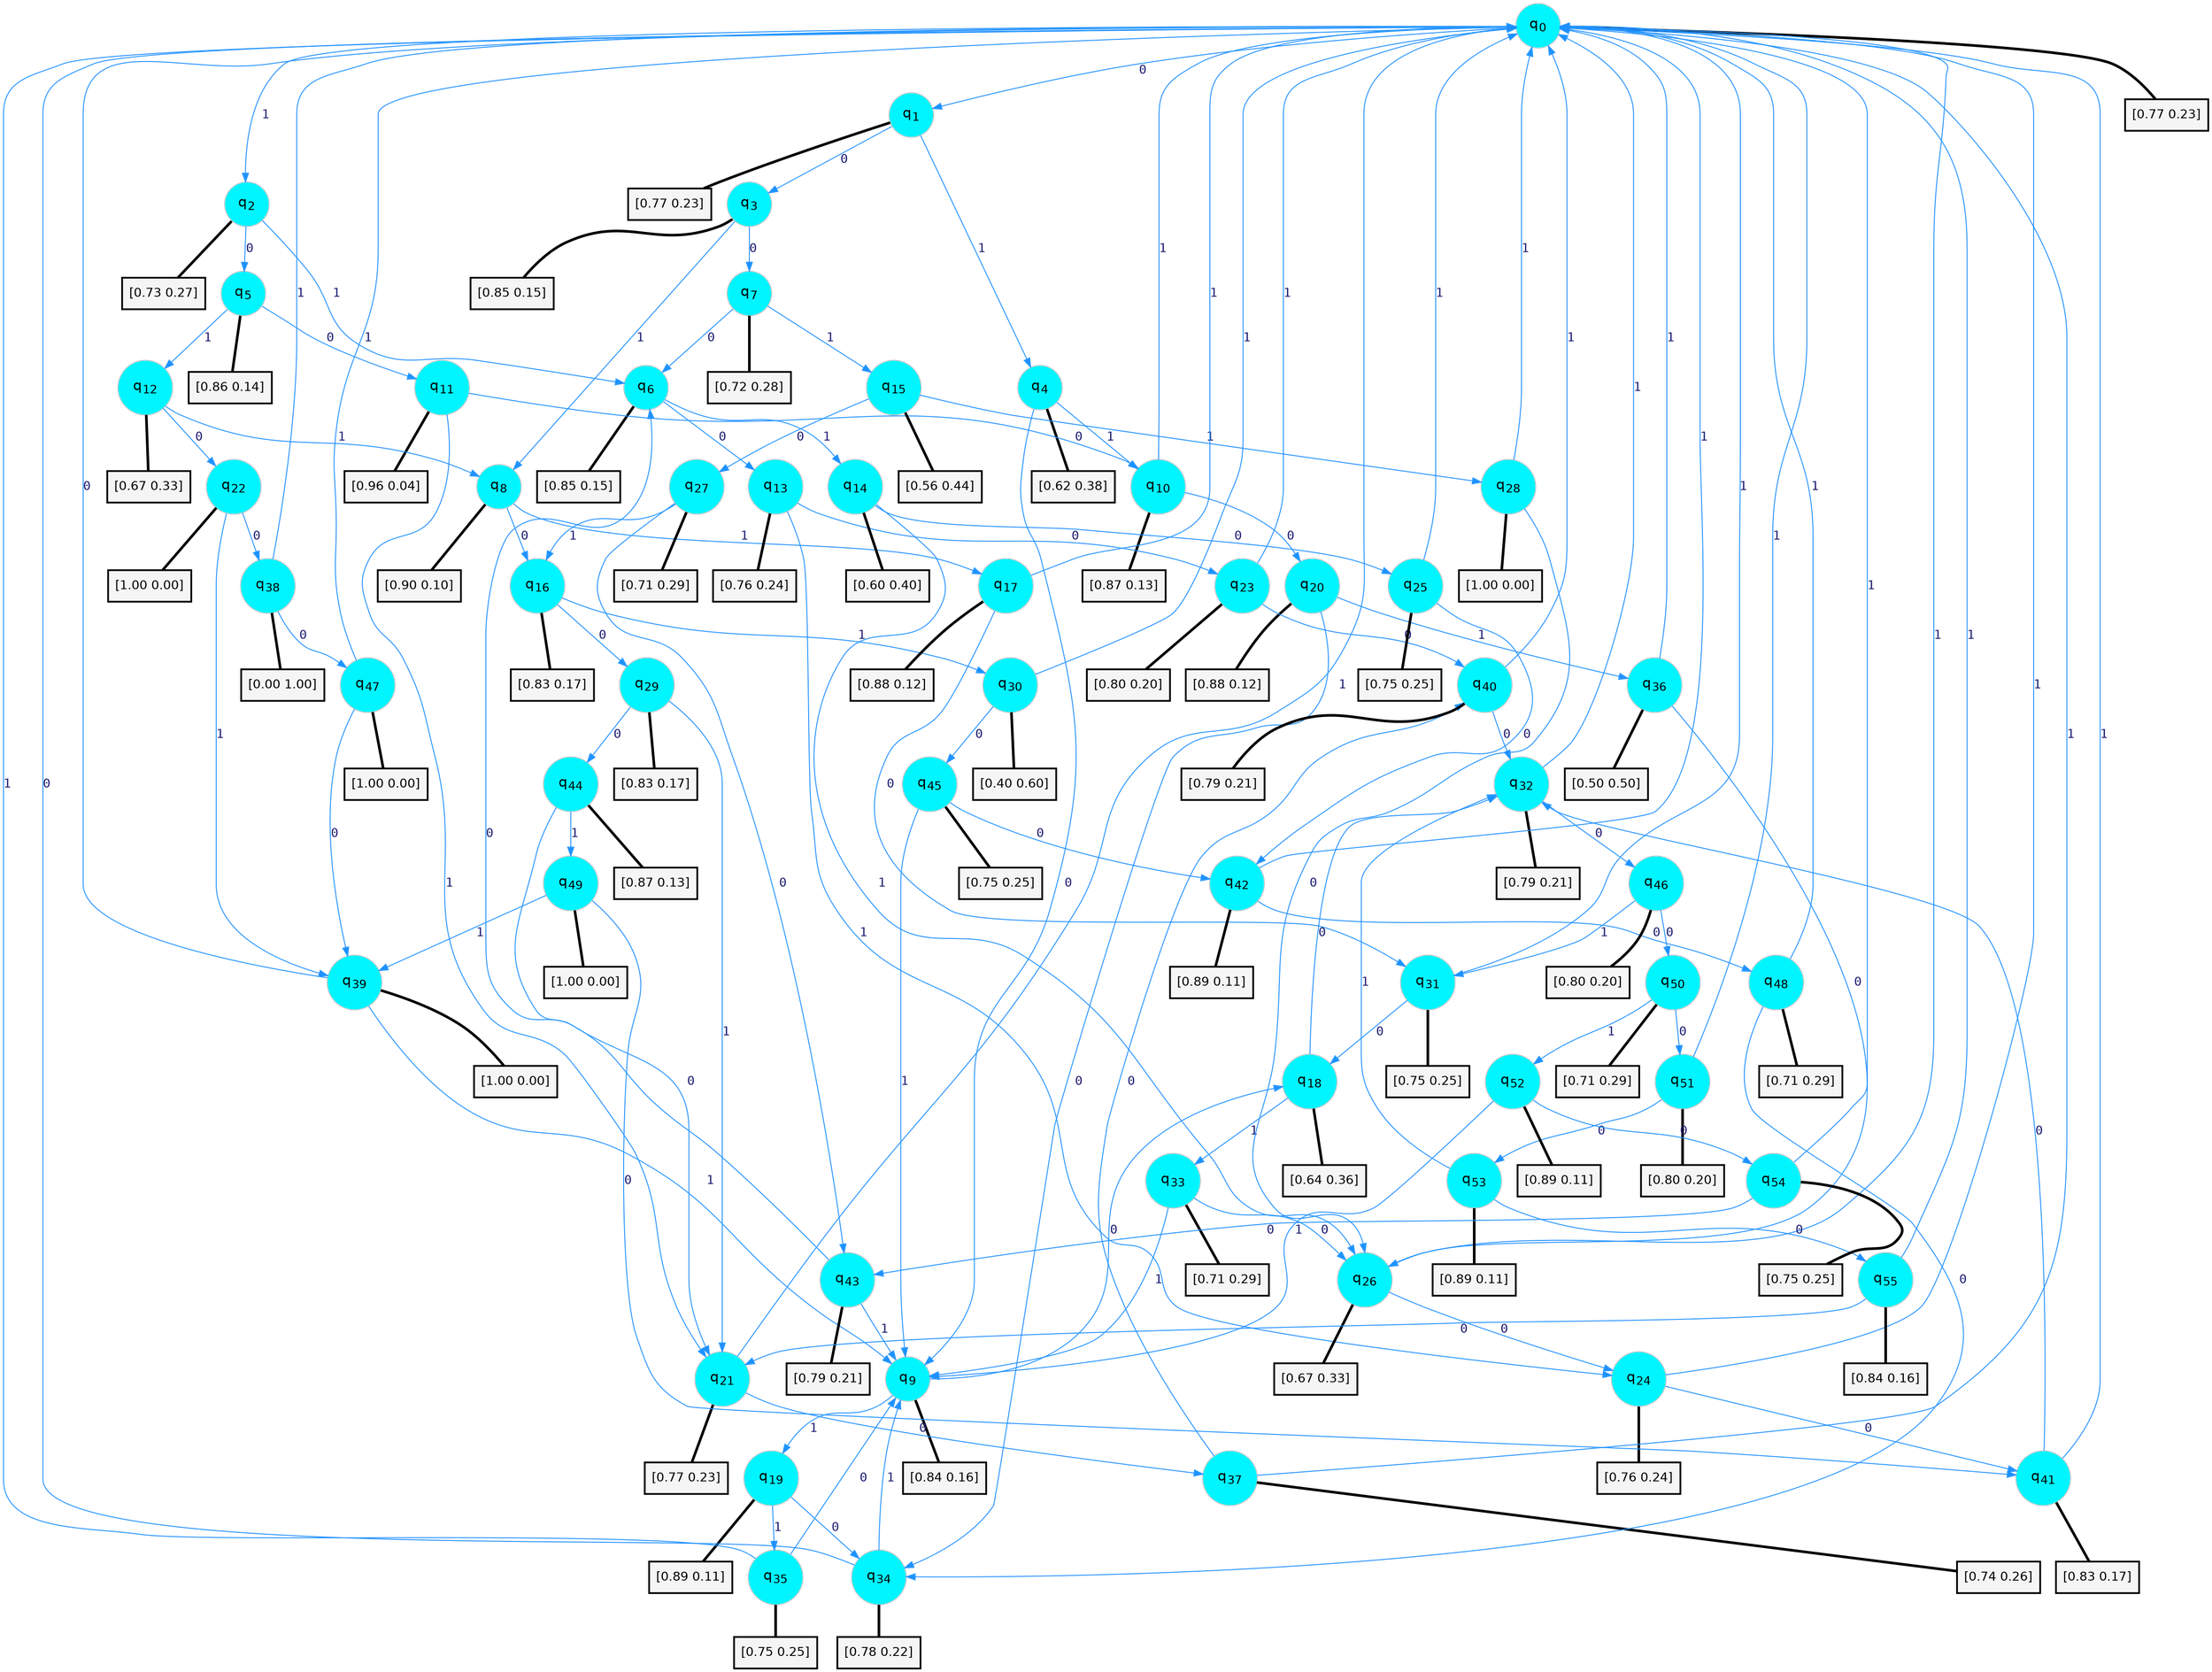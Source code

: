 digraph G {
graph [
bgcolor=transparent, dpi=300, rankdir=TD, size="40,25"];
node [
color=gray, fillcolor=turquoise1, fontcolor=black, fontname=Helvetica, fontsize=16, fontweight=bold, shape=circle, style=filled];
edge [
arrowsize=1, color=dodgerblue1, fontcolor=midnightblue, fontname=courier, fontweight=bold, penwidth=1, style=solid, weight=20];
0[label=<q<SUB>0</SUB>>];
1[label=<q<SUB>1</SUB>>];
2[label=<q<SUB>2</SUB>>];
3[label=<q<SUB>3</SUB>>];
4[label=<q<SUB>4</SUB>>];
5[label=<q<SUB>5</SUB>>];
6[label=<q<SUB>6</SUB>>];
7[label=<q<SUB>7</SUB>>];
8[label=<q<SUB>8</SUB>>];
9[label=<q<SUB>9</SUB>>];
10[label=<q<SUB>10</SUB>>];
11[label=<q<SUB>11</SUB>>];
12[label=<q<SUB>12</SUB>>];
13[label=<q<SUB>13</SUB>>];
14[label=<q<SUB>14</SUB>>];
15[label=<q<SUB>15</SUB>>];
16[label=<q<SUB>16</SUB>>];
17[label=<q<SUB>17</SUB>>];
18[label=<q<SUB>18</SUB>>];
19[label=<q<SUB>19</SUB>>];
20[label=<q<SUB>20</SUB>>];
21[label=<q<SUB>21</SUB>>];
22[label=<q<SUB>22</SUB>>];
23[label=<q<SUB>23</SUB>>];
24[label=<q<SUB>24</SUB>>];
25[label=<q<SUB>25</SUB>>];
26[label=<q<SUB>26</SUB>>];
27[label=<q<SUB>27</SUB>>];
28[label=<q<SUB>28</SUB>>];
29[label=<q<SUB>29</SUB>>];
30[label=<q<SUB>30</SUB>>];
31[label=<q<SUB>31</SUB>>];
32[label=<q<SUB>32</SUB>>];
33[label=<q<SUB>33</SUB>>];
34[label=<q<SUB>34</SUB>>];
35[label=<q<SUB>35</SUB>>];
36[label=<q<SUB>36</SUB>>];
37[label=<q<SUB>37</SUB>>];
38[label=<q<SUB>38</SUB>>];
39[label=<q<SUB>39</SUB>>];
40[label=<q<SUB>40</SUB>>];
41[label=<q<SUB>41</SUB>>];
42[label=<q<SUB>42</SUB>>];
43[label=<q<SUB>43</SUB>>];
44[label=<q<SUB>44</SUB>>];
45[label=<q<SUB>45</SUB>>];
46[label=<q<SUB>46</SUB>>];
47[label=<q<SUB>47</SUB>>];
48[label=<q<SUB>48</SUB>>];
49[label=<q<SUB>49</SUB>>];
50[label=<q<SUB>50</SUB>>];
51[label=<q<SUB>51</SUB>>];
52[label=<q<SUB>52</SUB>>];
53[label=<q<SUB>53</SUB>>];
54[label=<q<SUB>54</SUB>>];
55[label=<q<SUB>55</SUB>>];
56[label="[0.77 0.23]", shape=box,fontcolor=black, fontname=Helvetica, fontsize=14, penwidth=2, fillcolor=whitesmoke,color=black];
57[label="[0.77 0.23]", shape=box,fontcolor=black, fontname=Helvetica, fontsize=14, penwidth=2, fillcolor=whitesmoke,color=black];
58[label="[0.73 0.27]", shape=box,fontcolor=black, fontname=Helvetica, fontsize=14, penwidth=2, fillcolor=whitesmoke,color=black];
59[label="[0.85 0.15]", shape=box,fontcolor=black, fontname=Helvetica, fontsize=14, penwidth=2, fillcolor=whitesmoke,color=black];
60[label="[0.62 0.38]", shape=box,fontcolor=black, fontname=Helvetica, fontsize=14, penwidth=2, fillcolor=whitesmoke,color=black];
61[label="[0.86 0.14]", shape=box,fontcolor=black, fontname=Helvetica, fontsize=14, penwidth=2, fillcolor=whitesmoke,color=black];
62[label="[0.85 0.15]", shape=box,fontcolor=black, fontname=Helvetica, fontsize=14, penwidth=2, fillcolor=whitesmoke,color=black];
63[label="[0.72 0.28]", shape=box,fontcolor=black, fontname=Helvetica, fontsize=14, penwidth=2, fillcolor=whitesmoke,color=black];
64[label="[0.90 0.10]", shape=box,fontcolor=black, fontname=Helvetica, fontsize=14, penwidth=2, fillcolor=whitesmoke,color=black];
65[label="[0.84 0.16]", shape=box,fontcolor=black, fontname=Helvetica, fontsize=14, penwidth=2, fillcolor=whitesmoke,color=black];
66[label="[0.87 0.13]", shape=box,fontcolor=black, fontname=Helvetica, fontsize=14, penwidth=2, fillcolor=whitesmoke,color=black];
67[label="[0.96 0.04]", shape=box,fontcolor=black, fontname=Helvetica, fontsize=14, penwidth=2, fillcolor=whitesmoke,color=black];
68[label="[0.67 0.33]", shape=box,fontcolor=black, fontname=Helvetica, fontsize=14, penwidth=2, fillcolor=whitesmoke,color=black];
69[label="[0.76 0.24]", shape=box,fontcolor=black, fontname=Helvetica, fontsize=14, penwidth=2, fillcolor=whitesmoke,color=black];
70[label="[0.60 0.40]", shape=box,fontcolor=black, fontname=Helvetica, fontsize=14, penwidth=2, fillcolor=whitesmoke,color=black];
71[label="[0.56 0.44]", shape=box,fontcolor=black, fontname=Helvetica, fontsize=14, penwidth=2, fillcolor=whitesmoke,color=black];
72[label="[0.83 0.17]", shape=box,fontcolor=black, fontname=Helvetica, fontsize=14, penwidth=2, fillcolor=whitesmoke,color=black];
73[label="[0.88 0.12]", shape=box,fontcolor=black, fontname=Helvetica, fontsize=14, penwidth=2, fillcolor=whitesmoke,color=black];
74[label="[0.64 0.36]", shape=box,fontcolor=black, fontname=Helvetica, fontsize=14, penwidth=2, fillcolor=whitesmoke,color=black];
75[label="[0.89 0.11]", shape=box,fontcolor=black, fontname=Helvetica, fontsize=14, penwidth=2, fillcolor=whitesmoke,color=black];
76[label="[0.88 0.12]", shape=box,fontcolor=black, fontname=Helvetica, fontsize=14, penwidth=2, fillcolor=whitesmoke,color=black];
77[label="[0.77 0.23]", shape=box,fontcolor=black, fontname=Helvetica, fontsize=14, penwidth=2, fillcolor=whitesmoke,color=black];
78[label="[1.00 0.00]", shape=box,fontcolor=black, fontname=Helvetica, fontsize=14, penwidth=2, fillcolor=whitesmoke,color=black];
79[label="[0.80 0.20]", shape=box,fontcolor=black, fontname=Helvetica, fontsize=14, penwidth=2, fillcolor=whitesmoke,color=black];
80[label="[0.76 0.24]", shape=box,fontcolor=black, fontname=Helvetica, fontsize=14, penwidth=2, fillcolor=whitesmoke,color=black];
81[label="[0.75 0.25]", shape=box,fontcolor=black, fontname=Helvetica, fontsize=14, penwidth=2, fillcolor=whitesmoke,color=black];
82[label="[0.67 0.33]", shape=box,fontcolor=black, fontname=Helvetica, fontsize=14, penwidth=2, fillcolor=whitesmoke,color=black];
83[label="[0.71 0.29]", shape=box,fontcolor=black, fontname=Helvetica, fontsize=14, penwidth=2, fillcolor=whitesmoke,color=black];
84[label="[1.00 0.00]", shape=box,fontcolor=black, fontname=Helvetica, fontsize=14, penwidth=2, fillcolor=whitesmoke,color=black];
85[label="[0.83 0.17]", shape=box,fontcolor=black, fontname=Helvetica, fontsize=14, penwidth=2, fillcolor=whitesmoke,color=black];
86[label="[0.40 0.60]", shape=box,fontcolor=black, fontname=Helvetica, fontsize=14, penwidth=2, fillcolor=whitesmoke,color=black];
87[label="[0.75 0.25]", shape=box,fontcolor=black, fontname=Helvetica, fontsize=14, penwidth=2, fillcolor=whitesmoke,color=black];
88[label="[0.79 0.21]", shape=box,fontcolor=black, fontname=Helvetica, fontsize=14, penwidth=2, fillcolor=whitesmoke,color=black];
89[label="[0.71 0.29]", shape=box,fontcolor=black, fontname=Helvetica, fontsize=14, penwidth=2, fillcolor=whitesmoke,color=black];
90[label="[0.78 0.22]", shape=box,fontcolor=black, fontname=Helvetica, fontsize=14, penwidth=2, fillcolor=whitesmoke,color=black];
91[label="[0.75 0.25]", shape=box,fontcolor=black, fontname=Helvetica, fontsize=14, penwidth=2, fillcolor=whitesmoke,color=black];
92[label="[0.50 0.50]", shape=box,fontcolor=black, fontname=Helvetica, fontsize=14, penwidth=2, fillcolor=whitesmoke,color=black];
93[label="[0.74 0.26]", shape=box,fontcolor=black, fontname=Helvetica, fontsize=14, penwidth=2, fillcolor=whitesmoke,color=black];
94[label="[0.00 1.00]", shape=box,fontcolor=black, fontname=Helvetica, fontsize=14, penwidth=2, fillcolor=whitesmoke,color=black];
95[label="[1.00 0.00]", shape=box,fontcolor=black, fontname=Helvetica, fontsize=14, penwidth=2, fillcolor=whitesmoke,color=black];
96[label="[0.79 0.21]", shape=box,fontcolor=black, fontname=Helvetica, fontsize=14, penwidth=2, fillcolor=whitesmoke,color=black];
97[label="[0.83 0.17]", shape=box,fontcolor=black, fontname=Helvetica, fontsize=14, penwidth=2, fillcolor=whitesmoke,color=black];
98[label="[0.89 0.11]", shape=box,fontcolor=black, fontname=Helvetica, fontsize=14, penwidth=2, fillcolor=whitesmoke,color=black];
99[label="[0.79 0.21]", shape=box,fontcolor=black, fontname=Helvetica, fontsize=14, penwidth=2, fillcolor=whitesmoke,color=black];
100[label="[0.87 0.13]", shape=box,fontcolor=black, fontname=Helvetica, fontsize=14, penwidth=2, fillcolor=whitesmoke,color=black];
101[label="[0.75 0.25]", shape=box,fontcolor=black, fontname=Helvetica, fontsize=14, penwidth=2, fillcolor=whitesmoke,color=black];
102[label="[0.80 0.20]", shape=box,fontcolor=black, fontname=Helvetica, fontsize=14, penwidth=2, fillcolor=whitesmoke,color=black];
103[label="[1.00 0.00]", shape=box,fontcolor=black, fontname=Helvetica, fontsize=14, penwidth=2, fillcolor=whitesmoke,color=black];
104[label="[0.71 0.29]", shape=box,fontcolor=black, fontname=Helvetica, fontsize=14, penwidth=2, fillcolor=whitesmoke,color=black];
105[label="[1.00 0.00]", shape=box,fontcolor=black, fontname=Helvetica, fontsize=14, penwidth=2, fillcolor=whitesmoke,color=black];
106[label="[0.71 0.29]", shape=box,fontcolor=black, fontname=Helvetica, fontsize=14, penwidth=2, fillcolor=whitesmoke,color=black];
107[label="[0.80 0.20]", shape=box,fontcolor=black, fontname=Helvetica, fontsize=14, penwidth=2, fillcolor=whitesmoke,color=black];
108[label="[0.89 0.11]", shape=box,fontcolor=black, fontname=Helvetica, fontsize=14, penwidth=2, fillcolor=whitesmoke,color=black];
109[label="[0.89 0.11]", shape=box,fontcolor=black, fontname=Helvetica, fontsize=14, penwidth=2, fillcolor=whitesmoke,color=black];
110[label="[0.75 0.25]", shape=box,fontcolor=black, fontname=Helvetica, fontsize=14, penwidth=2, fillcolor=whitesmoke,color=black];
111[label="[0.84 0.16]", shape=box,fontcolor=black, fontname=Helvetica, fontsize=14, penwidth=2, fillcolor=whitesmoke,color=black];
0->1 [label=0];
0->2 [label=1];
0->56 [arrowhead=none, penwidth=3,color=black];
1->3 [label=0];
1->4 [label=1];
1->57 [arrowhead=none, penwidth=3,color=black];
2->5 [label=0];
2->6 [label=1];
2->58 [arrowhead=none, penwidth=3,color=black];
3->7 [label=0];
3->8 [label=1];
3->59 [arrowhead=none, penwidth=3,color=black];
4->9 [label=0];
4->10 [label=1];
4->60 [arrowhead=none, penwidth=3,color=black];
5->11 [label=0];
5->12 [label=1];
5->61 [arrowhead=none, penwidth=3,color=black];
6->13 [label=0];
6->14 [label=1];
6->62 [arrowhead=none, penwidth=3,color=black];
7->6 [label=0];
7->15 [label=1];
7->63 [arrowhead=none, penwidth=3,color=black];
8->16 [label=0];
8->17 [label=1];
8->64 [arrowhead=none, penwidth=3,color=black];
9->18 [label=0];
9->19 [label=1];
9->65 [arrowhead=none, penwidth=3,color=black];
10->20 [label=0];
10->0 [label=1];
10->66 [arrowhead=none, penwidth=3,color=black];
11->10 [label=0];
11->21 [label=1];
11->67 [arrowhead=none, penwidth=3,color=black];
12->22 [label=0];
12->8 [label=1];
12->68 [arrowhead=none, penwidth=3,color=black];
13->23 [label=0];
13->24 [label=1];
13->69 [arrowhead=none, penwidth=3,color=black];
14->25 [label=0];
14->26 [label=1];
14->70 [arrowhead=none, penwidth=3,color=black];
15->27 [label=0];
15->28 [label=1];
15->71 [arrowhead=none, penwidth=3,color=black];
16->29 [label=0];
16->30 [label=1];
16->72 [arrowhead=none, penwidth=3,color=black];
17->31 [label=0];
17->0 [label=1];
17->73 [arrowhead=none, penwidth=3,color=black];
18->32 [label=0];
18->33 [label=1];
18->74 [arrowhead=none, penwidth=3,color=black];
19->34 [label=0];
19->35 [label=1];
19->75 [arrowhead=none, penwidth=3,color=black];
20->34 [label=0];
20->36 [label=1];
20->76 [arrowhead=none, penwidth=3,color=black];
21->37 [label=0];
21->0 [label=1];
21->77 [arrowhead=none, penwidth=3,color=black];
22->38 [label=0];
22->39 [label=1];
22->78 [arrowhead=none, penwidth=3,color=black];
23->40 [label=0];
23->0 [label=1];
23->79 [arrowhead=none, penwidth=3,color=black];
24->41 [label=0];
24->0 [label=1];
24->80 [arrowhead=none, penwidth=3,color=black];
25->42 [label=0];
25->0 [label=1];
25->81 [arrowhead=none, penwidth=3,color=black];
26->24 [label=0];
26->0 [label=1];
26->82 [arrowhead=none, penwidth=3,color=black];
27->43 [label=0];
27->16 [label=1];
27->83 [arrowhead=none, penwidth=3,color=black];
28->26 [label=0];
28->0 [label=1];
28->84 [arrowhead=none, penwidth=3,color=black];
29->44 [label=0];
29->21 [label=1];
29->85 [arrowhead=none, penwidth=3,color=black];
30->45 [label=0];
30->0 [label=1];
30->86 [arrowhead=none, penwidth=3,color=black];
31->18 [label=0];
31->0 [label=1];
31->87 [arrowhead=none, penwidth=3,color=black];
32->46 [label=0];
32->0 [label=1];
32->88 [arrowhead=none, penwidth=3,color=black];
33->26 [label=0];
33->9 [label=1];
33->89 [arrowhead=none, penwidth=3,color=black];
34->0 [label=0];
34->9 [label=1];
34->90 [arrowhead=none, penwidth=3,color=black];
35->9 [label=0];
35->0 [label=1];
35->91 [arrowhead=none, penwidth=3,color=black];
36->26 [label=0];
36->0 [label=1];
36->92 [arrowhead=none, penwidth=3,color=black];
37->40 [label=0];
37->0 [label=1];
37->93 [arrowhead=none, penwidth=3,color=black];
38->47 [label=0];
38->0 [label=1];
38->94 [arrowhead=none, penwidth=3,color=black];
39->0 [label=0];
39->9 [label=1];
39->95 [arrowhead=none, penwidth=3,color=black];
40->32 [label=0];
40->0 [label=1];
40->96 [arrowhead=none, penwidth=3,color=black];
41->32 [label=0];
41->0 [label=1];
41->97 [arrowhead=none, penwidth=3,color=black];
42->48 [label=0];
42->0 [label=1];
42->98 [arrowhead=none, penwidth=3,color=black];
43->6 [label=0];
43->9 [label=1];
43->99 [arrowhead=none, penwidth=3,color=black];
44->21 [label=0];
44->49 [label=1];
44->100 [arrowhead=none, penwidth=3,color=black];
45->42 [label=0];
45->9 [label=1];
45->101 [arrowhead=none, penwidth=3,color=black];
46->50 [label=0];
46->31 [label=1];
46->102 [arrowhead=none, penwidth=3,color=black];
47->39 [label=0];
47->0 [label=1];
47->103 [arrowhead=none, penwidth=3,color=black];
48->34 [label=0];
48->0 [label=1];
48->104 [arrowhead=none, penwidth=3,color=black];
49->41 [label=0];
49->39 [label=1];
49->105 [arrowhead=none, penwidth=3,color=black];
50->51 [label=0];
50->52 [label=1];
50->106 [arrowhead=none, penwidth=3,color=black];
51->53 [label=0];
51->0 [label=1];
51->107 [arrowhead=none, penwidth=3,color=black];
52->54 [label=0];
52->9 [label=1];
52->108 [arrowhead=none, penwidth=3,color=black];
53->55 [label=0];
53->32 [label=1];
53->109 [arrowhead=none, penwidth=3,color=black];
54->43 [label=0];
54->0 [label=1];
54->110 [arrowhead=none, penwidth=3,color=black];
55->21 [label=0];
55->0 [label=1];
55->111 [arrowhead=none, penwidth=3,color=black];
}
